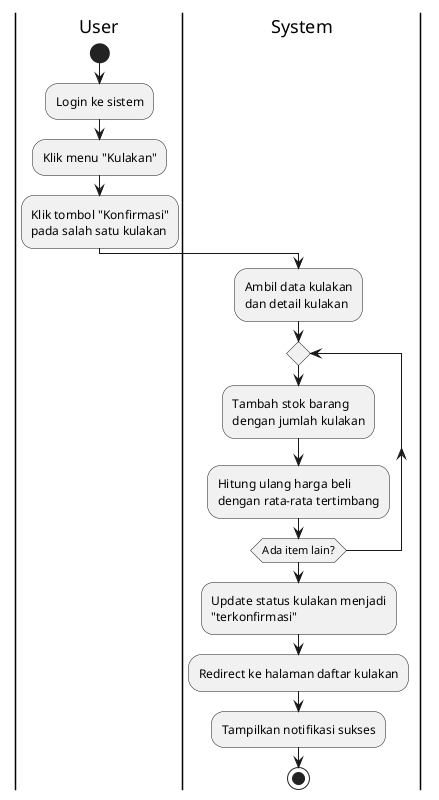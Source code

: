 @startuml
|User|
start
:Login ke sistem;
:Klik menu "Kulakan";
:Klik tombol "Konfirmasi"\npada salah satu kulakan;

|System|
:Ambil data kulakan\ndan detail kulakan;
repeat
  :Tambah stok barang\ndengan jumlah kulakan;
  :Hitung ulang harga beli\ndengan rata-rata tertimbang;
repeat while (Ada item lain?)

:Update status kulakan menjadi\n"terkonfirmasi";
:Redirect ke halaman daftar kulakan;
:Tampilkan notifikasi sukses;

stop
@enduml
